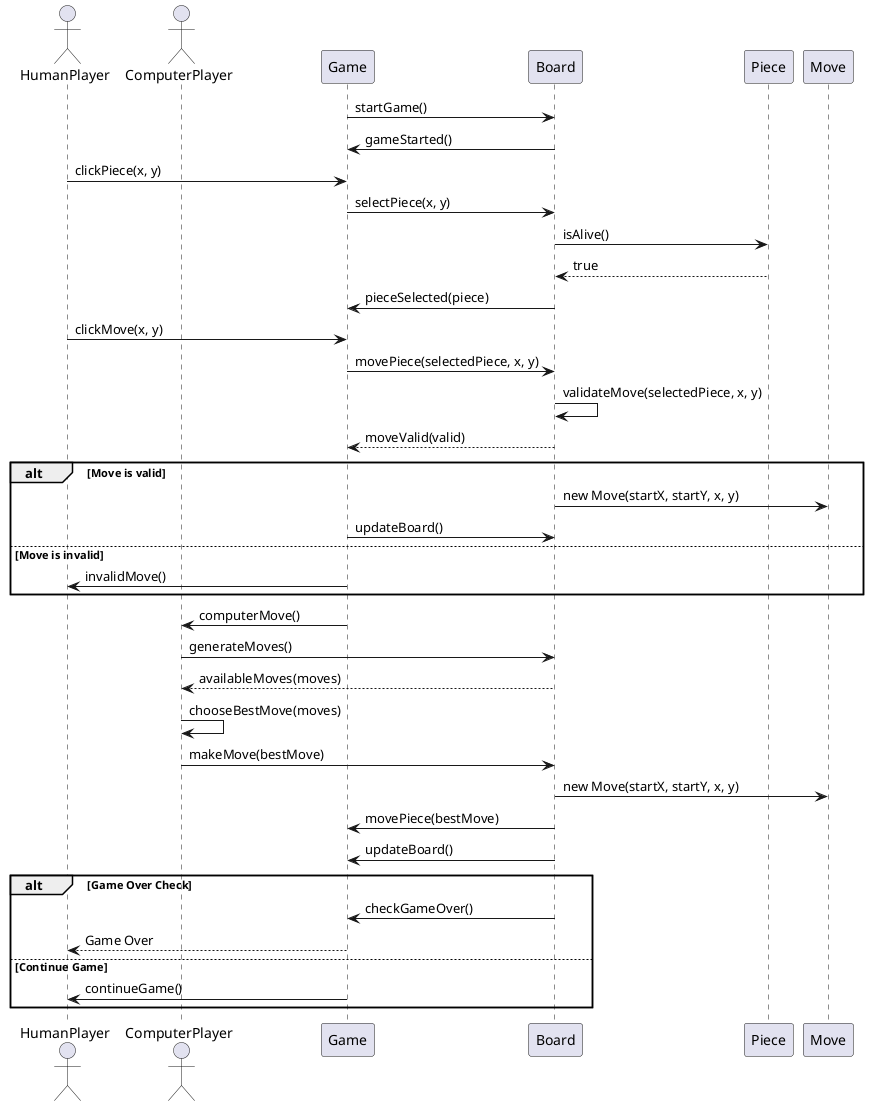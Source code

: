 @startuml
actor HumanPlayer as HP
actor ComputerPlayer as CP
participant Game
participant Board
participant Piece
participant Move

Game -> Board: startGame()
Board -> Game: gameStarted()

HP -> Game: clickPiece(x, y)
Game -> Board: selectPiece(x, y)
Board -> Piece: isAlive()
Piece --> Board: true
Board -> Game: pieceSelected(piece)

HP -> Game: clickMove(x, y)
Game -> Board: movePiece(selectedPiece, x, y)
Board -> Board: validateMove(selectedPiece, x, y)
Board --> Game: moveValid(valid)
alt Move is valid
    Board -> Move: new Move(startX, startY, x, y)
    Game -> Board: updateBoard()
else Move is invalid
    Game -> HP: invalidMove()
end

Game -> CP: computerMove()
CP -> Board: generateMoves()
Board --> CP: availableMoves(moves)
CP -> CP: chooseBestMove(moves)
CP -> Board: makeMove(bestMove)
Board -> Move: new Move(startX, startY, x, y)
Board -> Game: movePiece(bestMove)
Board -> Game: updateBoard()

alt Game Over Check
    Board -> Game: checkGameOver()
    Game --> HP: Game Over
else Continue Game
    Game -> HP: continueGame()
end
@enduml